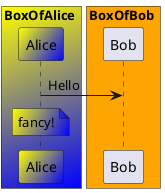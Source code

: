 {
  "sha1": "ijkn4pgr3ondjx2y1qtr87d3jak822y",
  "insertion": {
    "when": "2024-06-03T18:59:30.807Z",
    "url": "http://forum.plantuml.net/9018/why-no-gradient-support-for-sequence-diagram-boxes",
    "user": "plantuml@gmail.com"
  }
}
@startuml
box BoxOfAlice #yellow/blue
  participant Alice #yellow/blue
end box

box BoxOfBob #orange
  participant Bob
end box

Alice -> Bob: Hello

note over Alice #yellow/blue
  fancy!
end note
@enduml
